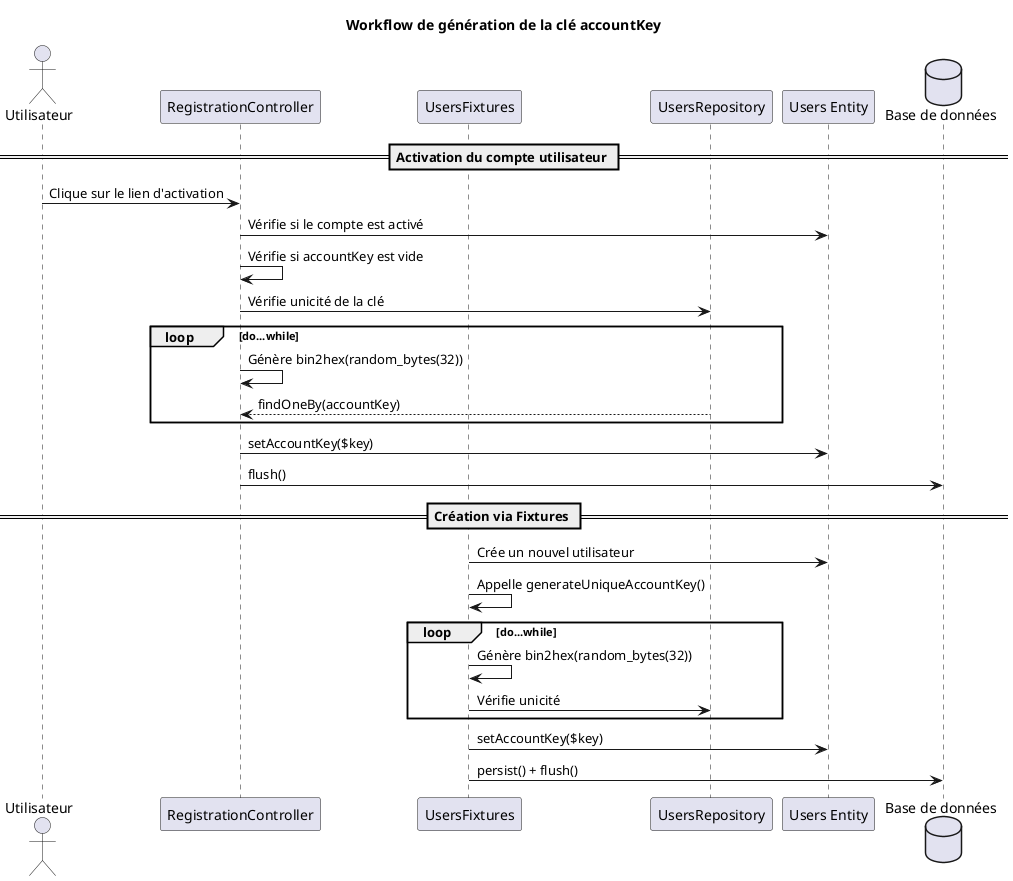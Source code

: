 @startuml accountKeyWorkflow

title Workflow de génération de la clé accountKey

actor Utilisateur
participant "RegistrationController" as RC
participant "UsersFixtures" as Fixtures
participant "UsersRepository" as Repo
participant "Users Entity" as Entity
database "Base de données" as DB

== Activation du compte utilisateur ==
Utilisateur -> RC : Clique sur le lien d'activation
RC -> Entity : Vérifie si le compte est activé
RC -> RC : Vérifie si accountKey est vide
RC -> Repo : Vérifie unicité de la clé
loop do...while
    RC -> RC : Génère bin2hex(random_bytes(32))
    Repo --> RC : findOneBy(accountKey)
end
RC -> Entity : setAccountKey($key)
RC -> DB : flush()

== Création via Fixtures ==
Fixtures -> Entity : Crée un nouvel utilisateur
Fixtures -> Fixtures : Appelle generateUniqueAccountKey()
loop do...while
    Fixtures -> Fixtures : Génère bin2hex(random_bytes(32))
    Fixtures -> Repo : Vérifie unicité
end
Fixtures -> Entity : setAccountKey($key)
Fixtures -> DB : persist() + flush()

@enduml
